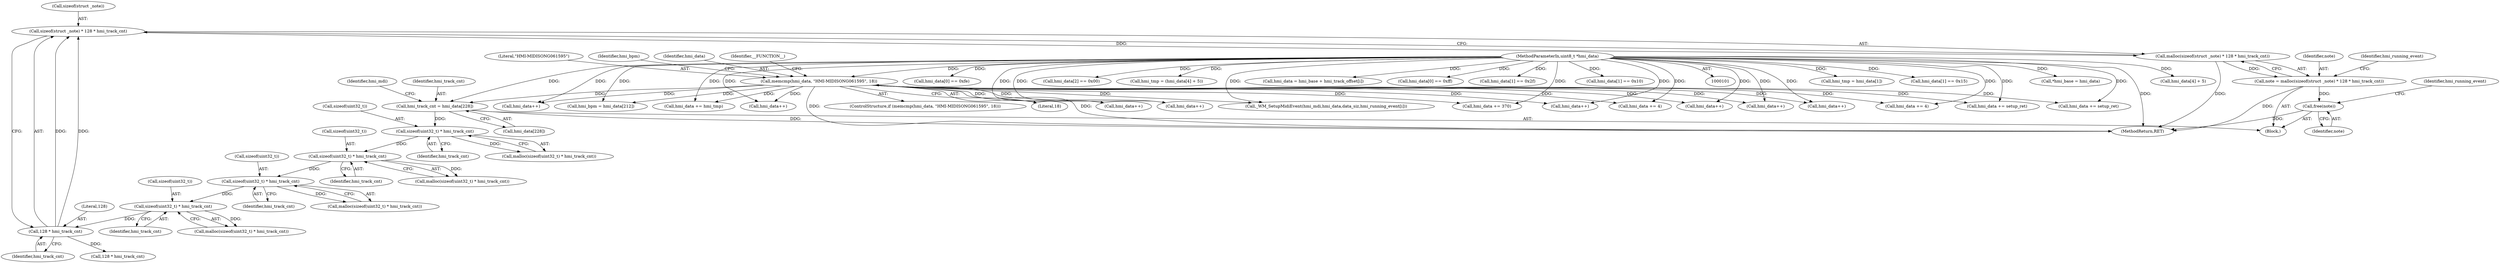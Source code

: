 digraph "0_wildmidi_660b513d99bced8783a4a5984ac2f742c74ebbdd@API" {
"1000296" [label="(Call,sizeof(struct _note) * 128 * hmi_track_cnt)"];
"1000299" [label="(Call,128 * hmi_track_cnt)"];
"1000289" [label="(Call,sizeof(uint32_t) * hmi_track_cnt)"];
"1000282" [label="(Call,sizeof(uint32_t) * hmi_track_cnt)"];
"1000275" [label="(Call,sizeof(uint32_t) * hmi_track_cnt)"];
"1000268" [label="(Call,sizeof(uint32_t) * hmi_track_cnt)"];
"1000217" [label="(Call,hmi_track_cnt = hmi_data[228])"];
"1000196" [label="(Call,memcmp(hmi_data, \"HMI-MIDISONG061595\", 18))"];
"1000102" [label="(MethodParameterIn,uint8_t *hmi_data)"];
"1000295" [label="(Call,malloc(sizeof(struct _note) * 128 * hmi_track_cnt))"];
"1000293" [label="(Call,note = malloc(sizeof(struct _note) * 128 * hmi_track_cnt))"];
"1001367" [label="(Call,free(note))"];
"1000282" [label="(Call,sizeof(uint32_t) * hmi_track_cnt)"];
"1000268" [label="(Call,sizeof(uint32_t) * hmi_track_cnt)"];
"1000371" [label="(Call,hmi_data++)"];
"1000269" [label="(Call,sizeof(uint32_t))"];
"1000195" [label="(ControlStructure,if (memcmp(hmi_data, \"HMI-MIDISONG061595\", 18)))"];
"1000818" [label="(Call,hmi_data += 4)"];
"1000990" [label="(Call,hmi_tmp = hmi_data[1])"];
"1000274" [label="(Call,malloc(sizeof(uint32_t) * hmi_track_cnt))"];
"1000812" [label="(Call,hmi_data[1] == 0x15)"];
"1000217" [label="(Call,hmi_track_cnt = hmi_data[228])"];
"1001368" [label="(Identifier,note)"];
"1001017" [label="(Call,hmi_data += setup_ret)"];
"1000380" [label="(Call,hmi_data++)"];
"1000110" [label="(Call,*hmi_base = hmi_data)"];
"1000834" [label="(Call,hmi_data += 4)"];
"1000275" [label="(Call,sizeof(uint32_t) * hmi_track_cnt)"];
"1000362" [label="(Call,hmi_data++)"];
"1000278" [label="(Identifier,hmi_track_cnt)"];
"1000196" [label="(Call,memcmp(hmi_data, \"HMI-MIDISONG061595\", 18))"];
"1000794" [label="(Call,hmi_data[4] + 5)"];
"1000296" [label="(Call,sizeof(struct _note) * 128 * hmi_track_cnt)"];
"1001155" [label="(Call,hmi_data += setup_ret)"];
"1000294" [label="(Identifier,note)"];
"1000293" [label="(Call,note = malloc(sizeof(struct _note) * 128 * hmi_track_cnt))"];
"1000301" [label="(Identifier,hmi_track_cnt)"];
"1000271" [label="(Identifier,hmi_track_cnt)"];
"1000218" [label="(Identifier,hmi_track_cnt)"];
"1000779" [label="(Call,hmi_data[0] == 0xfe)"];
"1000311" [label="(Call,hmi_data += 370)"];
"1001231" [label="(Call,hmi_data++)"];
"1001367" [label="(Call,free(note))"];
"1000202" [label="(Identifier,__FUNCTION__)"];
"1000354" [label="(Call,hmi_data++)"];
"1000886" [label="(Call,hmi_data[2] == 0x00)"];
"1000209" [label="(Call,hmi_bpm = hmi_data[212])"];
"1001370" [label="(Identifier,hmi_running_event)"];
"1000799" [label="(Call,hmi_data += hmi_tmp)"];
"1000299" [label="(Call,128 * hmi_track_cnt)"];
"1000219" [label="(Call,hmi_data[228])"];
"1000792" [label="(Call,hmi_tmp = (hmi_data[4] + 5))"];
"1000308" [label="(Call,128 * hmi_track_cnt)"];
"1000267" [label="(Call,malloc(sizeof(uint32_t) * hmi_track_cnt))"];
"1001067" [label="(Call,hmi_data++)"];
"1000285" [label="(Identifier,hmi_track_cnt)"];
"1000288" [label="(Call,malloc(sizeof(uint32_t) * hmi_track_cnt))"];
"1000281" [label="(Call,malloc(sizeof(uint32_t) * hmi_track_cnt))"];
"1000276" [label="(Call,sizeof(uint32_t))"];
"1000295" [label="(Call,malloc(sizeof(struct _note) * 128 * hmi_track_cnt))"];
"1000104" [label="(Block,)"];
"1000289" [label="(Call,sizeof(uint32_t) * hmi_track_cnt)"];
"1000290" [label="(Call,sizeof(uint32_t))"];
"1000745" [label="(Call,hmi_data = hmi_base + hmi_track_offset[i])"];
"1000875" [label="(Call,hmi_data[0] == 0xff)"];
"1000881" [label="(Call,hmi_data[1] == 0x2f)"];
"1000292" [label="(Identifier,hmi_track_cnt)"];
"1000199" [label="(Literal,18)"];
"1001381" [label="(MethodReturn,RET)"];
"1000198" [label="(Literal,\"HMI-MIDISONG061595\")"];
"1001108" [label="(Call,hmi_data++)"];
"1000786" [label="(Call,hmi_data[1] == 0x10)"];
"1000863" [label="(Call,_WM_SetupMidiEvent(hmi_mdi,hmi_data,data_siz,hmi_running_event[i]))"];
"1000303" [label="(Identifier,hmi_running_event)"];
"1000283" [label="(Call,sizeof(uint32_t))"];
"1000223" [label="(Identifier,hmi_mdi)"];
"1000210" [label="(Identifier,hmi_bpm)"];
"1000297" [label="(Call,sizeof(struct _note))"];
"1000102" [label="(MethodParameterIn,uint8_t *hmi_data)"];
"1001194" [label="(Call,hmi_data++)"];
"1000197" [label="(Identifier,hmi_data)"];
"1000300" [label="(Literal,128)"];
"1000296" -> "1000295"  [label="AST: "];
"1000296" -> "1000299"  [label="CFG: "];
"1000297" -> "1000296"  [label="AST: "];
"1000299" -> "1000296"  [label="AST: "];
"1000295" -> "1000296"  [label="CFG: "];
"1000296" -> "1000295"  [label="DDG: "];
"1000299" -> "1000296"  [label="DDG: "];
"1000299" -> "1000296"  [label="DDG: "];
"1000299" -> "1000301"  [label="CFG: "];
"1000300" -> "1000299"  [label="AST: "];
"1000301" -> "1000299"  [label="AST: "];
"1000289" -> "1000299"  [label="DDG: "];
"1000299" -> "1000308"  [label="DDG: "];
"1000289" -> "1000288"  [label="AST: "];
"1000289" -> "1000292"  [label="CFG: "];
"1000290" -> "1000289"  [label="AST: "];
"1000292" -> "1000289"  [label="AST: "];
"1000288" -> "1000289"  [label="CFG: "];
"1000289" -> "1000288"  [label="DDG: "];
"1000282" -> "1000289"  [label="DDG: "];
"1000282" -> "1000281"  [label="AST: "];
"1000282" -> "1000285"  [label="CFG: "];
"1000283" -> "1000282"  [label="AST: "];
"1000285" -> "1000282"  [label="AST: "];
"1000281" -> "1000282"  [label="CFG: "];
"1000282" -> "1000281"  [label="DDG: "];
"1000275" -> "1000282"  [label="DDG: "];
"1000275" -> "1000274"  [label="AST: "];
"1000275" -> "1000278"  [label="CFG: "];
"1000276" -> "1000275"  [label="AST: "];
"1000278" -> "1000275"  [label="AST: "];
"1000274" -> "1000275"  [label="CFG: "];
"1000275" -> "1000274"  [label="DDG: "];
"1000268" -> "1000275"  [label="DDG: "];
"1000268" -> "1000267"  [label="AST: "];
"1000268" -> "1000271"  [label="CFG: "];
"1000269" -> "1000268"  [label="AST: "];
"1000271" -> "1000268"  [label="AST: "];
"1000267" -> "1000268"  [label="CFG: "];
"1000268" -> "1000267"  [label="DDG: "];
"1000217" -> "1000268"  [label="DDG: "];
"1000217" -> "1000104"  [label="AST: "];
"1000217" -> "1000219"  [label="CFG: "];
"1000218" -> "1000217"  [label="AST: "];
"1000219" -> "1000217"  [label="AST: "];
"1000223" -> "1000217"  [label="CFG: "];
"1000217" -> "1001381"  [label="DDG: "];
"1000196" -> "1000217"  [label="DDG: "];
"1000102" -> "1000217"  [label="DDG: "];
"1000196" -> "1000195"  [label="AST: "];
"1000196" -> "1000199"  [label="CFG: "];
"1000197" -> "1000196"  [label="AST: "];
"1000198" -> "1000196"  [label="AST: "];
"1000199" -> "1000196"  [label="AST: "];
"1000202" -> "1000196"  [label="CFG: "];
"1000210" -> "1000196"  [label="CFG: "];
"1000196" -> "1001381"  [label="DDG: "];
"1000196" -> "1001381"  [label="DDG: "];
"1000102" -> "1000196"  [label="DDG: "];
"1000196" -> "1000209"  [label="DDG: "];
"1000196" -> "1000311"  [label="DDG: "];
"1000196" -> "1000354"  [label="DDG: "];
"1000196" -> "1000362"  [label="DDG: "];
"1000196" -> "1000371"  [label="DDG: "];
"1000196" -> "1000380"  [label="DDG: "];
"1000196" -> "1000799"  [label="DDG: "];
"1000196" -> "1000818"  [label="DDG: "];
"1000196" -> "1000834"  [label="DDG: "];
"1000196" -> "1000863"  [label="DDG: "];
"1000196" -> "1001017"  [label="DDG: "];
"1000196" -> "1001067"  [label="DDG: "];
"1000196" -> "1001108"  [label="DDG: "];
"1000196" -> "1001155"  [label="DDG: "];
"1000196" -> "1001194"  [label="DDG: "];
"1000196" -> "1001231"  [label="DDG: "];
"1000102" -> "1000101"  [label="AST: "];
"1000102" -> "1001381"  [label="DDG: "];
"1000102" -> "1000110"  [label="DDG: "];
"1000102" -> "1000209"  [label="DDG: "];
"1000102" -> "1000311"  [label="DDG: "];
"1000102" -> "1000354"  [label="DDG: "];
"1000102" -> "1000362"  [label="DDG: "];
"1000102" -> "1000371"  [label="DDG: "];
"1000102" -> "1000380"  [label="DDG: "];
"1000102" -> "1000745"  [label="DDG: "];
"1000102" -> "1000779"  [label="DDG: "];
"1000102" -> "1000786"  [label="DDG: "];
"1000102" -> "1000792"  [label="DDG: "];
"1000102" -> "1000794"  [label="DDG: "];
"1000102" -> "1000799"  [label="DDG: "];
"1000102" -> "1000812"  [label="DDG: "];
"1000102" -> "1000818"  [label="DDG: "];
"1000102" -> "1000834"  [label="DDG: "];
"1000102" -> "1000863"  [label="DDG: "];
"1000102" -> "1000875"  [label="DDG: "];
"1000102" -> "1000881"  [label="DDG: "];
"1000102" -> "1000886"  [label="DDG: "];
"1000102" -> "1000990"  [label="DDG: "];
"1000102" -> "1001017"  [label="DDG: "];
"1000102" -> "1001067"  [label="DDG: "];
"1000102" -> "1001108"  [label="DDG: "];
"1000102" -> "1001155"  [label="DDG: "];
"1000102" -> "1001194"  [label="DDG: "];
"1000102" -> "1001231"  [label="DDG: "];
"1000295" -> "1000293"  [label="AST: "];
"1000293" -> "1000295"  [label="CFG: "];
"1000295" -> "1001381"  [label="DDG: "];
"1000295" -> "1000293"  [label="DDG: "];
"1000293" -> "1000104"  [label="AST: "];
"1000294" -> "1000293"  [label="AST: "];
"1000303" -> "1000293"  [label="CFG: "];
"1000293" -> "1001381"  [label="DDG: "];
"1000293" -> "1001367"  [label="DDG: "];
"1001367" -> "1000104"  [label="AST: "];
"1001367" -> "1001368"  [label="CFG: "];
"1001368" -> "1001367"  [label="AST: "];
"1001370" -> "1001367"  [label="CFG: "];
"1001367" -> "1001381"  [label="DDG: "];
}
